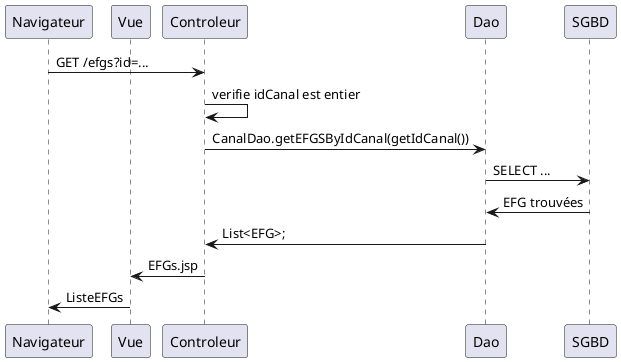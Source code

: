  @startuml
' par défaut, les couches sont disposées dans l'ordre d'apparition
' nous utilison participant pour préciser qu'après Navigateur il y a Vue et non Controleur
participant Navigateur
participant Vue

Navigateur -> Controleur: GET /efgs?id=...
Controleur -> Controleur: verifie idCanal est entier
Controleur -> Dao: CanalDao.getEFGSByIdCanal(getIdCanal())
Dao -> SGBD: SELECT ...
SGBD -> Dao: EFG trouvées 
Dao -> Controleur: List<EFG>;
Controleur -> Vue: EFGs.jsp
Vue -> Navigateur: ListeEFGs
@enduml

/' (commentaire sur plusieurs lignes, comme en Java, avec ' qui remplace *)
1ere étape
Créer le contrôleur et une vue minimale, et tester
Pour cela, créer une servlet MesCanauxServlet dans fr.siomassy2021.controller, avec
le chemin (utl) /mescanaux.
=> commit

2e étape
Mettre des canaux en dur dans le contrôleur,
et les afficher dans la JSP.
=> commit

3e étape
Appel de la Dao, qui construit la liste en dur
Le memberId est aussi mis en dur à 1
=> commit
'/
